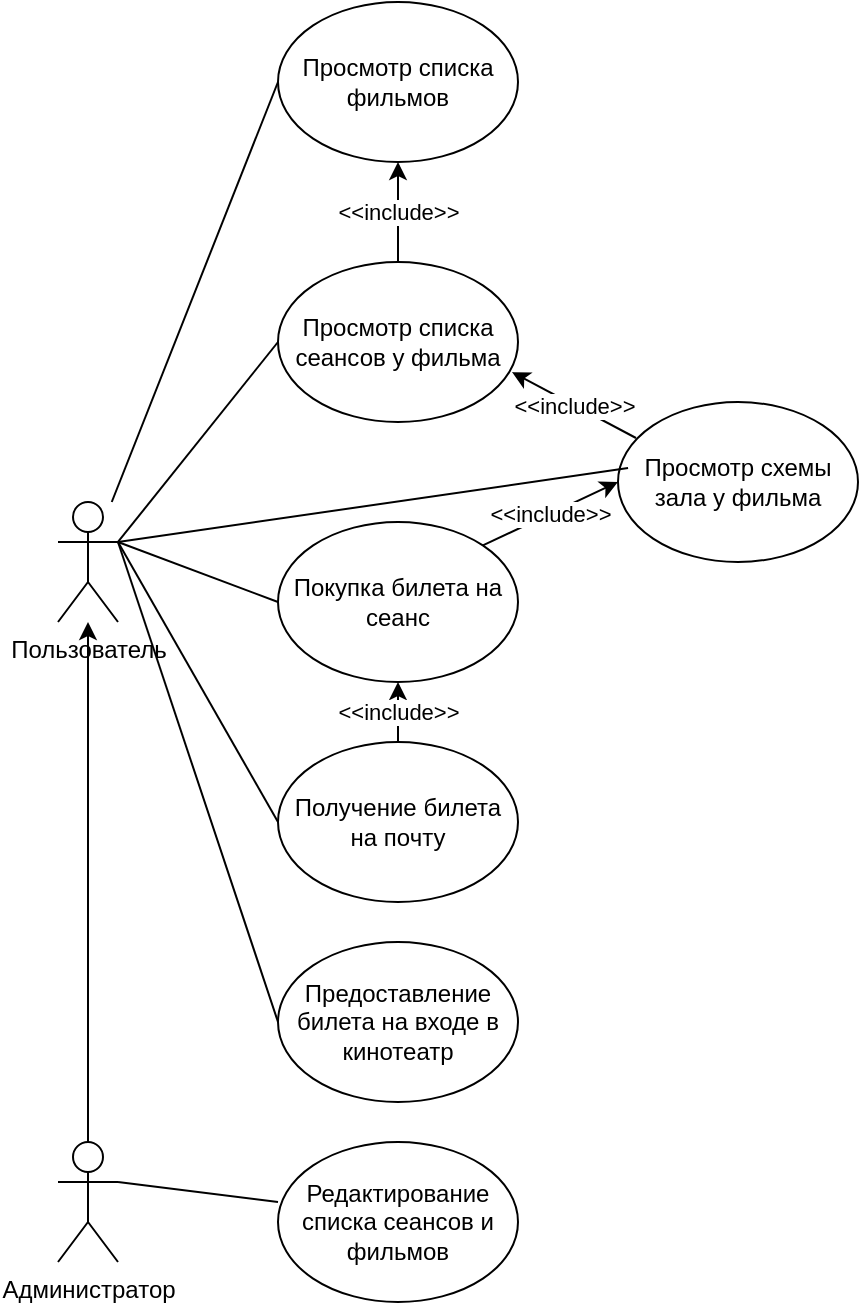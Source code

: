 <mxfile version="26.0.5" pages="2">
  <diagram name="UseCase" id="UuTteGsemB54MhzbwW7x">
    <mxGraphModel dx="784" dy="783" grid="1" gridSize="10" guides="1" tooltips="1" connect="1" arrows="1" fold="1" page="1" pageScale="1" pageWidth="827" pageHeight="1169" math="0" shadow="0">
      <root>
        <mxCell id="0" />
        <mxCell id="1" parent="0" />
        <mxCell id="1wk6FMHxwmFnh7Tiuepi-11" style="rounded=0;orthogonalLoop=1;jettySize=auto;html=1;entryX=0;entryY=0.5;entryDx=0;entryDy=0;endArrow=none;endFill=0;" edge="1" parent="1" source="1wk6FMHxwmFnh7Tiuepi-1" target="1wk6FMHxwmFnh7Tiuepi-2">
          <mxGeometry relative="1" as="geometry" />
        </mxCell>
        <mxCell id="1wk6FMHxwmFnh7Tiuepi-1" value="Пользователь" style="shape=umlActor;verticalLabelPosition=bottom;verticalAlign=top;html=1;outlineConnect=0;" vertex="1" parent="1">
          <mxGeometry x="150" y="250" width="30" height="60" as="geometry" />
        </mxCell>
        <mxCell id="1wk6FMHxwmFnh7Tiuepi-2" value="Просмотр списка фильмов" style="ellipse;whiteSpace=wrap;html=1;" vertex="1" parent="1">
          <mxGeometry x="260" width="120" height="80" as="geometry" />
        </mxCell>
        <mxCell id="1wk6FMHxwmFnh7Tiuepi-18" value="&amp;lt;&amp;lt;include&amp;gt;&amp;gt;" style="rounded=0;orthogonalLoop=1;jettySize=auto;html=1;endArrow=classic;endFill=1;" edge="1" parent="1" source="1wk6FMHxwmFnh7Tiuepi-3" target="1wk6FMHxwmFnh7Tiuepi-2">
          <mxGeometry x="-0.004" relative="1" as="geometry">
            <mxPoint as="offset" />
          </mxGeometry>
        </mxCell>
        <mxCell id="1wk6FMHxwmFnh7Tiuepi-3" value="Просмотр списка сеансов у фильма" style="ellipse;whiteSpace=wrap;html=1;" vertex="1" parent="1">
          <mxGeometry x="260" y="130" width="120" height="80" as="geometry" />
        </mxCell>
        <mxCell id="1wk6FMHxwmFnh7Tiuepi-4" value="Просмотр схемы зала у фильма" style="ellipse;whiteSpace=wrap;html=1;" vertex="1" parent="1">
          <mxGeometry x="430" y="200" width="120" height="80" as="geometry" />
        </mxCell>
        <mxCell id="1wk6FMHxwmFnh7Tiuepi-5" value="Покупка билета на сеанс" style="ellipse;whiteSpace=wrap;html=1;" vertex="1" parent="1">
          <mxGeometry x="260" y="260" width="120" height="80" as="geometry" />
        </mxCell>
        <mxCell id="1wk6FMHxwmFnh7Tiuepi-6" value="Предоставление билета на входе в кинотеатр" style="ellipse;whiteSpace=wrap;html=1;" vertex="1" parent="1">
          <mxGeometry x="260" y="470" width="120" height="80" as="geometry" />
        </mxCell>
        <mxCell id="1wk6FMHxwmFnh7Tiuepi-7" value="Получение билета на почту" style="ellipse;whiteSpace=wrap;html=1;" vertex="1" parent="1">
          <mxGeometry x="260" y="370" width="120" height="80" as="geometry" />
        </mxCell>
        <mxCell id="1wk6FMHxwmFnh7Tiuepi-10" style="edgeStyle=orthogonalEdgeStyle;rounded=0;orthogonalLoop=1;jettySize=auto;html=1;" edge="1" parent="1" source="1wk6FMHxwmFnh7Tiuepi-8" target="1wk6FMHxwmFnh7Tiuepi-1">
          <mxGeometry relative="1" as="geometry" />
        </mxCell>
        <mxCell id="1wk6FMHxwmFnh7Tiuepi-8" value="Администратор" style="shape=umlActor;verticalLabelPosition=bottom;verticalAlign=top;html=1;outlineConnect=0;" vertex="1" parent="1">
          <mxGeometry x="150" y="570" width="30" height="60" as="geometry" />
        </mxCell>
        <mxCell id="1wk6FMHxwmFnh7Tiuepi-9" value="Редактирование списка сеансов и фильмов" style="ellipse;whiteSpace=wrap;html=1;" vertex="1" parent="1">
          <mxGeometry x="260" y="570" width="120" height="80" as="geometry" />
        </mxCell>
        <mxCell id="1wk6FMHxwmFnh7Tiuepi-12" style="rounded=0;orthogonalLoop=1;jettySize=auto;html=1;entryX=0;entryY=0.5;entryDx=0;entryDy=0;endArrow=none;endFill=0;exitX=1;exitY=0.333;exitDx=0;exitDy=0;exitPerimeter=0;" edge="1" parent="1" source="1wk6FMHxwmFnh7Tiuepi-1" target="1wk6FMHxwmFnh7Tiuepi-3">
          <mxGeometry relative="1" as="geometry">
            <mxPoint x="190" y="279" as="sourcePoint" />
            <mxPoint x="380" y="140" as="targetPoint" />
          </mxGeometry>
        </mxCell>
        <mxCell id="1wk6FMHxwmFnh7Tiuepi-13" style="rounded=0;orthogonalLoop=1;jettySize=auto;html=1;endArrow=none;endFill=0;entryX=0.042;entryY=0.413;entryDx=0;entryDy=0;entryPerimeter=0;" edge="1" parent="1" target="1wk6FMHxwmFnh7Tiuepi-4">
          <mxGeometry relative="1" as="geometry">
            <mxPoint x="180" y="270" as="sourcePoint" />
            <mxPoint x="410" y="280" as="targetPoint" />
          </mxGeometry>
        </mxCell>
        <mxCell id="1wk6FMHxwmFnh7Tiuepi-14" style="rounded=0;orthogonalLoop=1;jettySize=auto;html=1;endArrow=none;endFill=0;entryX=0;entryY=0.5;entryDx=0;entryDy=0;" edge="1" parent="1" target="1wk6FMHxwmFnh7Tiuepi-5">
          <mxGeometry relative="1" as="geometry">
            <mxPoint x="180" y="270" as="sourcePoint" />
            <mxPoint x="420" y="290" as="targetPoint" />
          </mxGeometry>
        </mxCell>
        <mxCell id="1wk6FMHxwmFnh7Tiuepi-15" style="rounded=0;orthogonalLoop=1;jettySize=auto;html=1;endArrow=none;endFill=0;entryX=0;entryY=0.5;entryDx=0;entryDy=0;" edge="1" parent="1" target="1wk6FMHxwmFnh7Tiuepi-7">
          <mxGeometry relative="1" as="geometry">
            <mxPoint x="180" y="270" as="sourcePoint" />
            <mxPoint x="290" y="360" as="targetPoint" />
          </mxGeometry>
        </mxCell>
        <mxCell id="1wk6FMHxwmFnh7Tiuepi-16" style="rounded=0;orthogonalLoop=1;jettySize=auto;html=1;endArrow=none;endFill=0;entryX=0;entryY=0.5;entryDx=0;entryDy=0;" edge="1" parent="1" target="1wk6FMHxwmFnh7Tiuepi-6">
          <mxGeometry relative="1" as="geometry">
            <mxPoint x="180" y="270" as="sourcePoint" />
            <mxPoint x="430" y="410" as="targetPoint" />
          </mxGeometry>
        </mxCell>
        <mxCell id="1wk6FMHxwmFnh7Tiuepi-17" style="rounded=0;orthogonalLoop=1;jettySize=auto;html=1;endArrow=none;endFill=0;entryX=0;entryY=0.375;entryDx=0;entryDy=0;exitX=1;exitY=0.333;exitDx=0;exitDy=0;exitPerimeter=0;entryPerimeter=0;" edge="1" parent="1" source="1wk6FMHxwmFnh7Tiuepi-8" target="1wk6FMHxwmFnh7Tiuepi-9">
          <mxGeometry relative="1" as="geometry">
            <mxPoint x="190" y="320" as="sourcePoint" />
            <mxPoint x="290" y="500" as="targetPoint" />
          </mxGeometry>
        </mxCell>
        <mxCell id="1wk6FMHxwmFnh7Tiuepi-20" value="&amp;lt;&amp;lt;include&amp;gt;&amp;gt;" style="rounded=0;orthogonalLoop=1;jettySize=auto;html=1;endArrow=classic;endFill=1;exitX=0.075;exitY=0.225;exitDx=0;exitDy=0;exitPerimeter=0;entryX=0.975;entryY=0.688;entryDx=0;entryDy=0;entryPerimeter=0;" edge="1" parent="1" source="1wk6FMHxwmFnh7Tiuepi-4" target="1wk6FMHxwmFnh7Tiuepi-3">
          <mxGeometry x="-0.004" relative="1" as="geometry">
            <mxPoint x="381" y="206" as="sourcePoint" />
            <mxPoint x="409" y="174" as="targetPoint" />
            <mxPoint as="offset" />
          </mxGeometry>
        </mxCell>
        <mxCell id="1wk6FMHxwmFnh7Tiuepi-21" value="&amp;lt;&amp;lt;include&amp;gt;&amp;gt;" style="rounded=0;orthogonalLoop=1;jettySize=auto;html=1;endArrow=classic;endFill=1;exitX=1;exitY=0;exitDx=0;exitDy=0;entryX=0;entryY=0.5;entryDx=0;entryDy=0;" edge="1" parent="1" source="1wk6FMHxwmFnh7Tiuepi-5" target="1wk6FMHxwmFnh7Tiuepi-4">
          <mxGeometry x="-0.004" relative="1" as="geometry">
            <mxPoint x="449" y="288" as="sourcePoint" />
            <mxPoint x="407" y="255" as="targetPoint" />
            <mxPoint as="offset" />
          </mxGeometry>
        </mxCell>
        <mxCell id="1wk6FMHxwmFnh7Tiuepi-22" value="&amp;lt;&amp;lt;include&amp;gt;&amp;gt;" style="rounded=0;orthogonalLoop=1;jettySize=auto;html=1;endArrow=classic;endFill=1;entryX=0.5;entryY=1;entryDx=0;entryDy=0;" edge="1" parent="1" source="1wk6FMHxwmFnh7Tiuepi-7" target="1wk6FMHxwmFnh7Tiuepi-5">
          <mxGeometry x="-0.002" relative="1" as="geometry">
            <mxPoint x="392" y="332" as="sourcePoint" />
            <mxPoint x="460" y="290" as="targetPoint" />
            <mxPoint as="offset" />
          </mxGeometry>
        </mxCell>
      </root>
    </mxGraphModel>
  </diagram>
  <diagram id="CQHIEXbhrAhW2w65couq" name="Sequence">
    <mxGraphModel dx="1480" dy="653" grid="1" gridSize="10" guides="1" tooltips="1" connect="1" arrows="1" fold="1" page="1" pageScale="1" pageWidth="827" pageHeight="1169" math="0" shadow="0">
      <root>
        <mxCell id="0" />
        <mxCell id="1" parent="0" />
        <mxCell id="oT-F41hH-LrQF8A9Cjx1-1" value="Пользователь" style="shape=umlLifeline;perimeter=lifelinePerimeter;whiteSpace=wrap;html=1;container=0;dropTarget=0;collapsible=0;recursiveResize=0;outlineConnect=0;portConstraint=eastwest;newEdgeStyle={&quot;edgeStyle&quot;:&quot;elbowEdgeStyle&quot;,&quot;elbow&quot;:&quot;vertical&quot;,&quot;curved&quot;:0,&quot;rounded&quot;:0};" vertex="1" parent="1">
          <mxGeometry x="40" y="40" width="100" height="550" as="geometry" />
        </mxCell>
        <mxCell id="oT-F41hH-LrQF8A9Cjx1-2" value="" style="html=1;points=[];perimeter=orthogonalPerimeter;outlineConnect=0;targetShapes=umlLifeline;portConstraint=eastwest;newEdgeStyle={&quot;edgeStyle&quot;:&quot;elbowEdgeStyle&quot;,&quot;elbow&quot;:&quot;vertical&quot;,&quot;curved&quot;:0,&quot;rounded&quot;:0};" vertex="1" parent="oT-F41hH-LrQF8A9Cjx1-1">
          <mxGeometry x="45" y="70" width="10" height="430" as="geometry" />
        </mxCell>
        <mxCell id="oT-F41hH-LrQF8A9Cjx1-3" value="Цель: купить билет" style="html=1;verticalAlign=bottom;startArrow=oval;endArrow=block;startSize=8;edgeStyle=elbowEdgeStyle;elbow=vertical;curved=0;rounded=0;" edge="1" parent="oT-F41hH-LrQF8A9Cjx1-1" target="oT-F41hH-LrQF8A9Cjx1-2">
          <mxGeometry relative="1" as="geometry">
            <mxPoint x="-60" y="70" as="sourcePoint" />
          </mxGeometry>
        </mxCell>
        <mxCell id="oT-F41hH-LrQF8A9Cjx1-5" value="Информационная система" style="shape=umlLifeline;perimeter=lifelinePerimeter;whiteSpace=wrap;html=1;container=0;dropTarget=0;collapsible=0;recursiveResize=0;outlineConnect=0;portConstraint=eastwest;newEdgeStyle={&quot;edgeStyle&quot;:&quot;elbowEdgeStyle&quot;,&quot;elbow&quot;:&quot;vertical&quot;,&quot;curved&quot;:0,&quot;rounded&quot;:0};" vertex="1" parent="1">
          <mxGeometry x="220" y="40" width="100" height="540" as="geometry" />
        </mxCell>
        <mxCell id="oT-F41hH-LrQF8A9Cjx1-6" value="" style="html=1;points=[];perimeter=orthogonalPerimeter;outlineConnect=0;targetShapes=umlLifeline;portConstraint=eastwest;newEdgeStyle={&quot;edgeStyle&quot;:&quot;elbowEdgeStyle&quot;,&quot;elbow&quot;:&quot;vertical&quot;,&quot;curved&quot;:0,&quot;rounded&quot;:0};" vertex="1" parent="oT-F41hH-LrQF8A9Cjx1-5">
          <mxGeometry x="45" y="80" width="10" height="50" as="geometry" />
        </mxCell>
        <mxCell id="oT-F41hH-LrQF8A9Cjx1-11" value="" style="html=1;points=[];perimeter=orthogonalPerimeter;outlineConnect=0;targetShapes=umlLifeline;portConstraint=eastwest;newEdgeStyle={&quot;edgeStyle&quot;:&quot;elbowEdgeStyle&quot;,&quot;elbow&quot;:&quot;vertical&quot;,&quot;curved&quot;:0,&quot;rounded&quot;:0};" vertex="1" parent="oT-F41hH-LrQF8A9Cjx1-5">
          <mxGeometry x="45" y="160" width="10" height="50" as="geometry" />
        </mxCell>
        <mxCell id="oT-F41hH-LrQF8A9Cjx1-16" value="" style="html=1;points=[];perimeter=orthogonalPerimeter;outlineConnect=0;targetShapes=umlLifeline;portConstraint=eastwest;newEdgeStyle={&quot;edgeStyle&quot;:&quot;elbowEdgeStyle&quot;,&quot;elbow&quot;:&quot;vertical&quot;,&quot;curved&quot;:0,&quot;rounded&quot;:0};" vertex="1" parent="oT-F41hH-LrQF8A9Cjx1-5">
          <mxGeometry x="45" y="230" width="10" height="50" as="geometry" />
        </mxCell>
        <mxCell id="oT-F41hH-LrQF8A9Cjx1-17" value="список зала" style="html=1;verticalAlign=bottom;endArrow=block;edgeStyle=elbowEdgeStyle;elbow=vertical;curved=0;rounded=0;" edge="1" source="oT-F41hH-LrQF8A9Cjx1-16" parent="oT-F41hH-LrQF8A9Cjx1-5">
          <mxGeometry x="-0.005" relative="1" as="geometry">
            <mxPoint x="-35" y="200" as="sourcePoint" />
            <Array as="points">
              <mxPoint x="30" y="270" />
            </Array>
            <mxPoint x="-125" y="270" as="targetPoint" />
            <mxPoint as="offset" />
          </mxGeometry>
        </mxCell>
        <mxCell id="oT-F41hH-LrQF8A9Cjx1-18" value="посмотреть схему зала" style="html=1;verticalAlign=bottom;endArrow=block;edgeStyle=elbowEdgeStyle;elbow=horizontal;curved=0;rounded=0;" edge="1" target="oT-F41hH-LrQF8A9Cjx1-16" parent="oT-F41hH-LrQF8A9Cjx1-5">
          <mxGeometry x="0.004" relative="1" as="geometry">
            <mxPoint x="-125" y="240" as="sourcePoint" />
            <Array as="points">
              <mxPoint x="-35" y="240" />
            </Array>
            <mxPoint x="40" y="240" as="targetPoint" />
            <mxPoint as="offset" />
          </mxGeometry>
        </mxCell>
        <mxCell id="oT-F41hH-LrQF8A9Cjx1-19" value="" style="html=1;points=[];perimeter=orthogonalPerimeter;outlineConnect=0;targetShapes=umlLifeline;portConstraint=eastwest;newEdgeStyle={&quot;edgeStyle&quot;:&quot;elbowEdgeStyle&quot;,&quot;elbow&quot;:&quot;vertical&quot;,&quot;curved&quot;:0,&quot;rounded&quot;:0};" vertex="1" parent="oT-F41hH-LrQF8A9Cjx1-5">
          <mxGeometry x="45" y="300" width="10" height="130" as="geometry" />
        </mxCell>
        <mxCell id="oT-F41hH-LrQF8A9Cjx1-20" value="отправить запрос&lt;div&gt;&amp;nbsp;на покупку билета&lt;/div&gt;" style="html=1;verticalAlign=bottom;endArrow=block;edgeStyle=elbowEdgeStyle;elbow=horizontal;curved=0;rounded=0;" edge="1" target="oT-F41hH-LrQF8A9Cjx1-19" parent="oT-F41hH-LrQF8A9Cjx1-5">
          <mxGeometry x="0.004" relative="1" as="geometry">
            <mxPoint x="-125" y="310" as="sourcePoint" />
            <Array as="points">
              <mxPoint x="-35" y="310" />
            </Array>
            <mxPoint x="40" y="310" as="targetPoint" />
            <mxPoint as="offset" />
          </mxGeometry>
        </mxCell>
        <mxCell id="oT-F41hH-LrQF8A9Cjx1-34" value="" style="html=1;points=[];perimeter=orthogonalPerimeter;outlineConnect=0;targetShapes=umlLifeline;portConstraint=eastwest;newEdgeStyle={&quot;edgeStyle&quot;:&quot;elbowEdgeStyle&quot;,&quot;elbow&quot;:&quot;vertical&quot;,&quot;curved&quot;:0,&quot;rounded&quot;:0};" vertex="1" parent="oT-F41hH-LrQF8A9Cjx1-5">
          <mxGeometry x="45" y="440" width="10" height="50" as="geometry" />
        </mxCell>
        <mxCell id="oT-F41hH-LrQF8A9Cjx1-7" value="посмотреть список фильмов" style="html=1;verticalAlign=bottom;endArrow=block;edgeStyle=elbowEdgeStyle;elbow=horizontal;curved=0;rounded=0;" edge="1" parent="1" source="oT-F41hH-LrQF8A9Cjx1-2" target="oT-F41hH-LrQF8A9Cjx1-6">
          <mxGeometry relative="1" as="geometry">
            <mxPoint x="195" y="130" as="sourcePoint" />
            <Array as="points">
              <mxPoint x="180" y="120" />
            </Array>
          </mxGeometry>
        </mxCell>
        <mxCell id="oT-F41hH-LrQF8A9Cjx1-9" value="список фильмов" style="html=1;verticalAlign=bottom;endArrow=block;edgeStyle=elbowEdgeStyle;elbow=vertical;curved=0;rounded=0;" edge="1" parent="1" source="oT-F41hH-LrQF8A9Cjx1-6">
          <mxGeometry relative="1" as="geometry">
            <mxPoint x="175" y="160" as="sourcePoint" />
            <Array as="points">
              <mxPoint x="190" y="160" />
            </Array>
            <mxPoint x="100" y="160" as="targetPoint" />
          </mxGeometry>
        </mxCell>
        <mxCell id="oT-F41hH-LrQF8A9Cjx1-12" value="посмотреть список сеансов" style="html=1;verticalAlign=bottom;endArrow=block;edgeStyle=elbowEdgeStyle;elbow=horizontal;curved=0;rounded=0;" edge="1" target="oT-F41hH-LrQF8A9Cjx1-11" parent="1" source="oT-F41hH-LrQF8A9Cjx1-2">
          <mxGeometry x="0.004" relative="1" as="geometry">
            <mxPoint x="90" y="210" as="sourcePoint" />
            <Array as="points">
              <mxPoint x="185" y="210" />
            </Array>
            <mxPoint x="260" y="210" as="targetPoint" />
            <mxPoint as="offset" />
          </mxGeometry>
        </mxCell>
        <mxCell id="oT-F41hH-LrQF8A9Cjx1-13" value="список сеансов" style="html=1;verticalAlign=bottom;endArrow=block;edgeStyle=elbowEdgeStyle;elbow=vertical;curved=0;rounded=0;" edge="1" source="oT-F41hH-LrQF8A9Cjx1-11" parent="1" target="oT-F41hH-LrQF8A9Cjx1-2">
          <mxGeometry x="-0.003" relative="1" as="geometry">
            <mxPoint x="185" y="170" as="sourcePoint" />
            <Array as="points">
              <mxPoint x="250" y="240" />
            </Array>
            <mxPoint x="110" y="170" as="targetPoint" />
            <mxPoint as="offset" />
          </mxGeometry>
        </mxCell>
        <mxCell id="oT-F41hH-LrQF8A9Cjx1-22" value="Сервис транзакций" style="shape=umlLifeline;perimeter=lifelinePerimeter;whiteSpace=wrap;html=1;container=0;dropTarget=0;collapsible=0;recursiveResize=0;outlineConnect=0;portConstraint=eastwest;newEdgeStyle={&quot;edgeStyle&quot;:&quot;elbowEdgeStyle&quot;,&quot;elbow&quot;:&quot;vertical&quot;,&quot;curved&quot;:0,&quot;rounded&quot;:0};" vertex="1" parent="1">
          <mxGeometry x="360" y="40" width="100" height="540" as="geometry" />
        </mxCell>
        <mxCell id="oT-F41hH-LrQF8A9Cjx1-28" value="" style="html=1;points=[];perimeter=orthogonalPerimeter;outlineConnect=0;targetShapes=umlLifeline;portConstraint=eastwest;newEdgeStyle={&quot;edgeStyle&quot;:&quot;elbowEdgeStyle&quot;,&quot;elbow&quot;:&quot;vertical&quot;,&quot;curved&quot;:0,&quot;rounded&quot;:0};" vertex="1" parent="oT-F41hH-LrQF8A9Cjx1-22">
          <mxGeometry x="45" y="330" width="10" height="90" as="geometry" />
        </mxCell>
        <mxCell id="oT-F41hH-LrQF8A9Cjx1-21" value="сформировать и отправить&amp;nbsp;&lt;div&gt;билет&lt;/div&gt;" style="html=1;verticalAlign=bottom;endArrow=block;edgeStyle=elbowEdgeStyle;elbow=vertical;curved=0;rounded=0;" edge="1" source="oT-F41hH-LrQF8A9Cjx1-19" parent="1">
          <mxGeometry x="-0.005" relative="1" as="geometry">
            <mxPoint x="260" y="460" as="sourcePoint" />
            <Array as="points">
              <mxPoint x="255" y="460" />
            </Array>
            <mxPoint x="100" y="460" as="targetPoint" />
            <mxPoint as="offset" />
          </mxGeometry>
        </mxCell>
        <mxCell id="oT-F41hH-LrQF8A9Cjx1-31" value="создать транзакцию" style="edgeStyle=elbowEdgeStyle;rounded=0;orthogonalLoop=1;jettySize=auto;html=1;elbow=vertical;curved=0;" edge="1" parent="1" source="oT-F41hH-LrQF8A9Cjx1-19" target="oT-F41hH-LrQF8A9Cjx1-28">
          <mxGeometry relative="1" as="geometry">
            <Array as="points">
              <mxPoint x="340" y="380" />
            </Array>
          </mxGeometry>
        </mxCell>
        <mxCell id="oT-F41hH-LrQF8A9Cjx1-32" value="произвести транзакцию" style="edgeStyle=elbowEdgeStyle;rounded=0;orthogonalLoop=1;jettySize=auto;html=1;elbow=vertical;curved=0;" edge="1" parent="1" source="oT-F41hH-LrQF8A9Cjx1-2" target="oT-F41hH-LrQF8A9Cjx1-28">
          <mxGeometry relative="1" as="geometry">
            <Array as="points">
              <mxPoint x="250" y="400" />
            </Array>
          </mxGeometry>
        </mxCell>
        <mxCell id="oT-F41hH-LrQF8A9Cjx1-33" value="подтверждение операции" style="edgeStyle=elbowEdgeStyle;rounded=0;orthogonalLoop=1;jettySize=auto;html=1;elbow=vertical;curved=0;" edge="1" parent="1" source="oT-F41hH-LrQF8A9Cjx1-28" target="oT-F41hH-LrQF8A9Cjx1-5">
          <mxGeometry relative="1" as="geometry">
            <Array as="points">
              <mxPoint x="363" y="430" />
            </Array>
          </mxGeometry>
        </mxCell>
        <mxCell id="oT-F41hH-LrQF8A9Cjx1-35" value="показать билет&amp;nbsp;&lt;div&gt;на подтверждение&lt;/div&gt;" style="edgeStyle=elbowEdgeStyle;rounded=0;orthogonalLoop=1;jettySize=auto;html=1;elbow=vertical;curved=0;" edge="1" parent="1" source="oT-F41hH-LrQF8A9Cjx1-2" target="oT-F41hH-LrQF8A9Cjx1-34">
          <mxGeometry relative="1" as="geometry">
            <Array as="points">
              <mxPoint x="200" y="490" />
            </Array>
          </mxGeometry>
        </mxCell>
        <mxCell id="oT-F41hH-LrQF8A9Cjx1-36" value="подтвердить посещение&amp;nbsp;&lt;div&gt;кинотеатра&lt;/div&gt;" style="edgeStyle=elbowEdgeStyle;rounded=0;orthogonalLoop=1;jettySize=auto;html=1;elbow=vertical;curved=0;" edge="1" parent="1">
          <mxGeometry x="-0.001" relative="1" as="geometry">
            <mxPoint x="265" y="520.338" as="sourcePoint" />
            <mxPoint x="100" y="520.34" as="targetPoint" />
            <mxPoint as="offset" />
          </mxGeometry>
        </mxCell>
      </root>
    </mxGraphModel>
  </diagram>
</mxfile>
